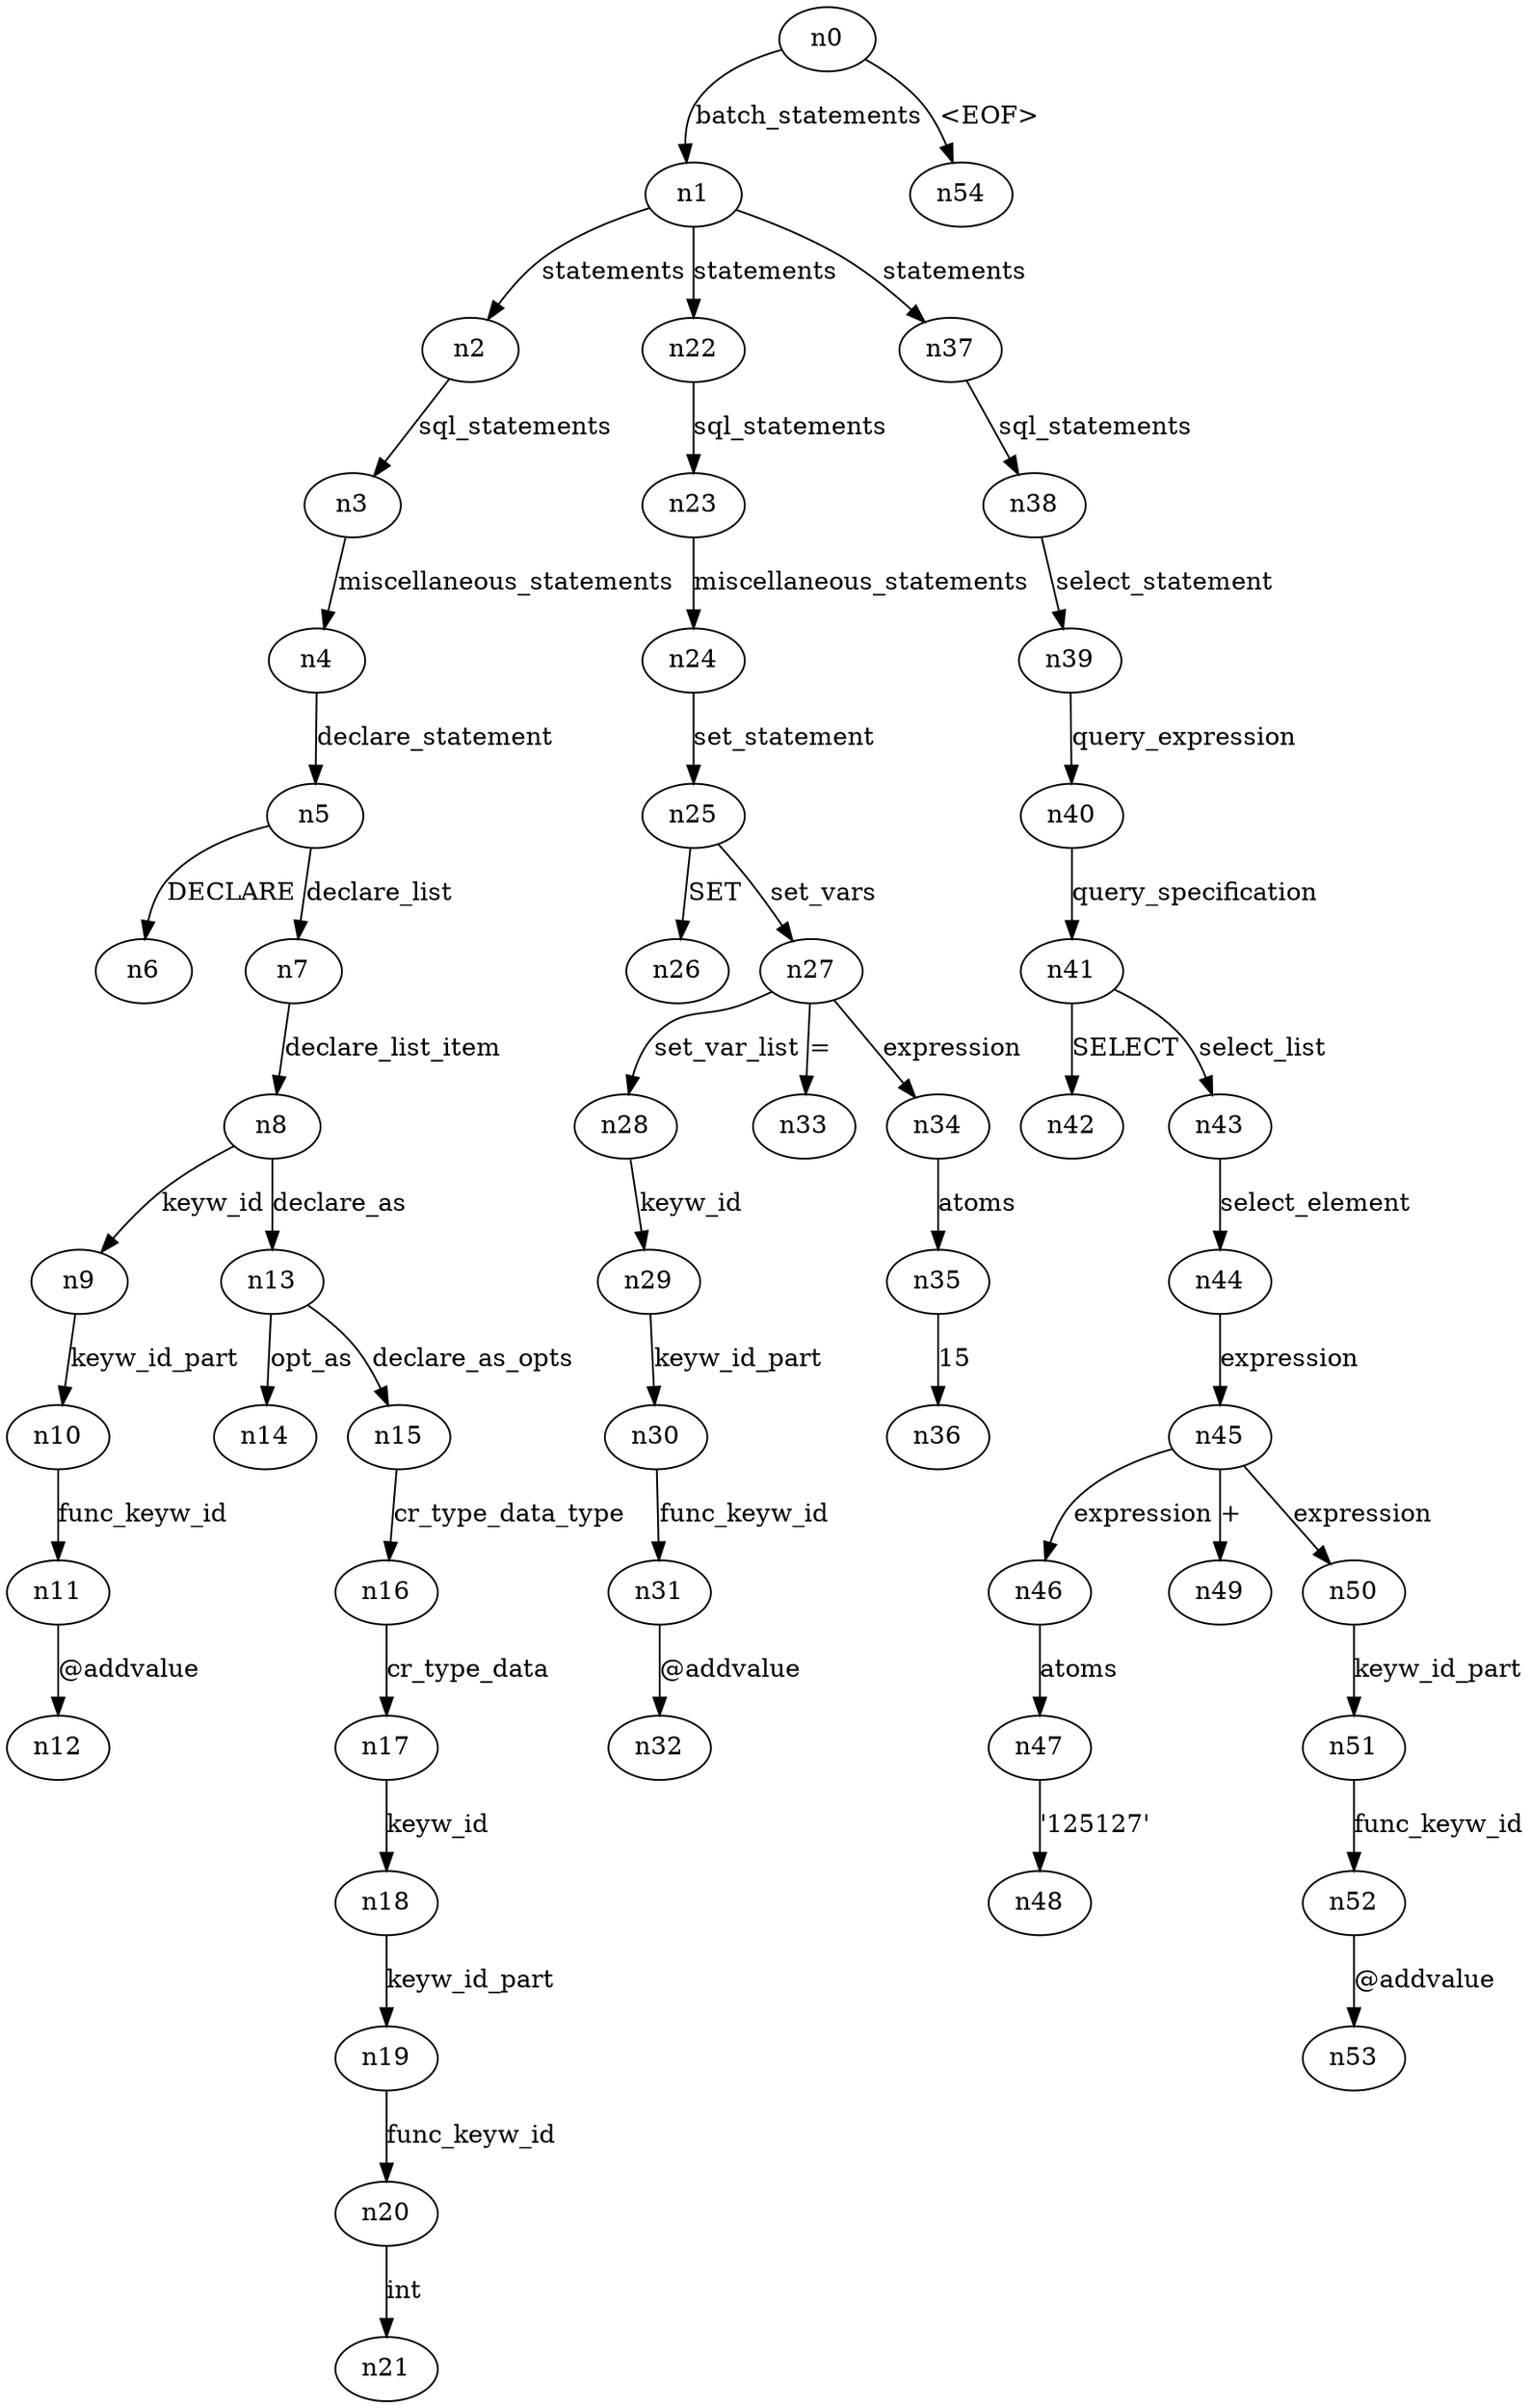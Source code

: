 digraph ParseTree {
  n0 -> n1 [label="batch_statements"];
  n1 -> n2 [label="statements"];
  n2 -> n3 [label="sql_statements"];
  n3 -> n4 [label="miscellaneous_statements"];
  n4 -> n5 [label="declare_statement"];
  n5 -> n6 [label="DECLARE"];
  n5 -> n7 [label="declare_list"];
  n7 -> n8 [label="declare_list_item"];
  n8 -> n9 [label="keyw_id"];
  n9 -> n10 [label="keyw_id_part"];
  n10 -> n11 [label="func_keyw_id"];
  n11 -> n12 [label="@addvalue"];
  n8 -> n13 [label="declare_as"];
  n13 -> n14 [label="opt_as"];
  n13 -> n15 [label="declare_as_opts"];
  n15 -> n16 [label="cr_type_data_type"];
  n16 -> n17 [label="cr_type_data"];
  n17 -> n18 [label="keyw_id"];
  n18 -> n19 [label="keyw_id_part"];
  n19 -> n20 [label="func_keyw_id"];
  n20 -> n21 [label="int"];
  n1 -> n22 [label="statements"];
  n22 -> n23 [label="sql_statements"];
  n23 -> n24 [label="miscellaneous_statements"];
  n24 -> n25 [label="set_statement"];
  n25 -> n26 [label="SET"];
  n25 -> n27 [label="set_vars"];
  n27 -> n28 [label="set_var_list"];
  n28 -> n29 [label="keyw_id"];
  n29 -> n30 [label="keyw_id_part"];
  n30 -> n31 [label="func_keyw_id"];
  n31 -> n32 [label="@addvalue"];
  n27 -> n33 [label="="];
  n27 -> n34 [label="expression"];
  n34 -> n35 [label="atoms"];
  n35 -> n36 [label="15"];
  n1 -> n37 [label="statements"];
  n37 -> n38 [label="sql_statements"];
  n38 -> n39 [label="select_statement"];
  n39 -> n40 [label="query_expression"];
  n40 -> n41 [label="query_specification"];
  n41 -> n42 [label="SELECT"];
  n41 -> n43 [label="select_list"];
  n43 -> n44 [label="select_element"];
  n44 -> n45 [label="expression"];
  n45 -> n46 [label="expression"];
  n46 -> n47 [label="atoms"];
  n47 -> n48 [label="'125127'"];
  n45 -> n49 [label="+"];
  n45 -> n50 [label="expression"];
  n50 -> n51 [label="keyw_id_part"];
  n51 -> n52 [label="func_keyw_id"];
  n52 -> n53 [label="@addvalue"];
  n0 -> n54 [label="<EOF>"];
}